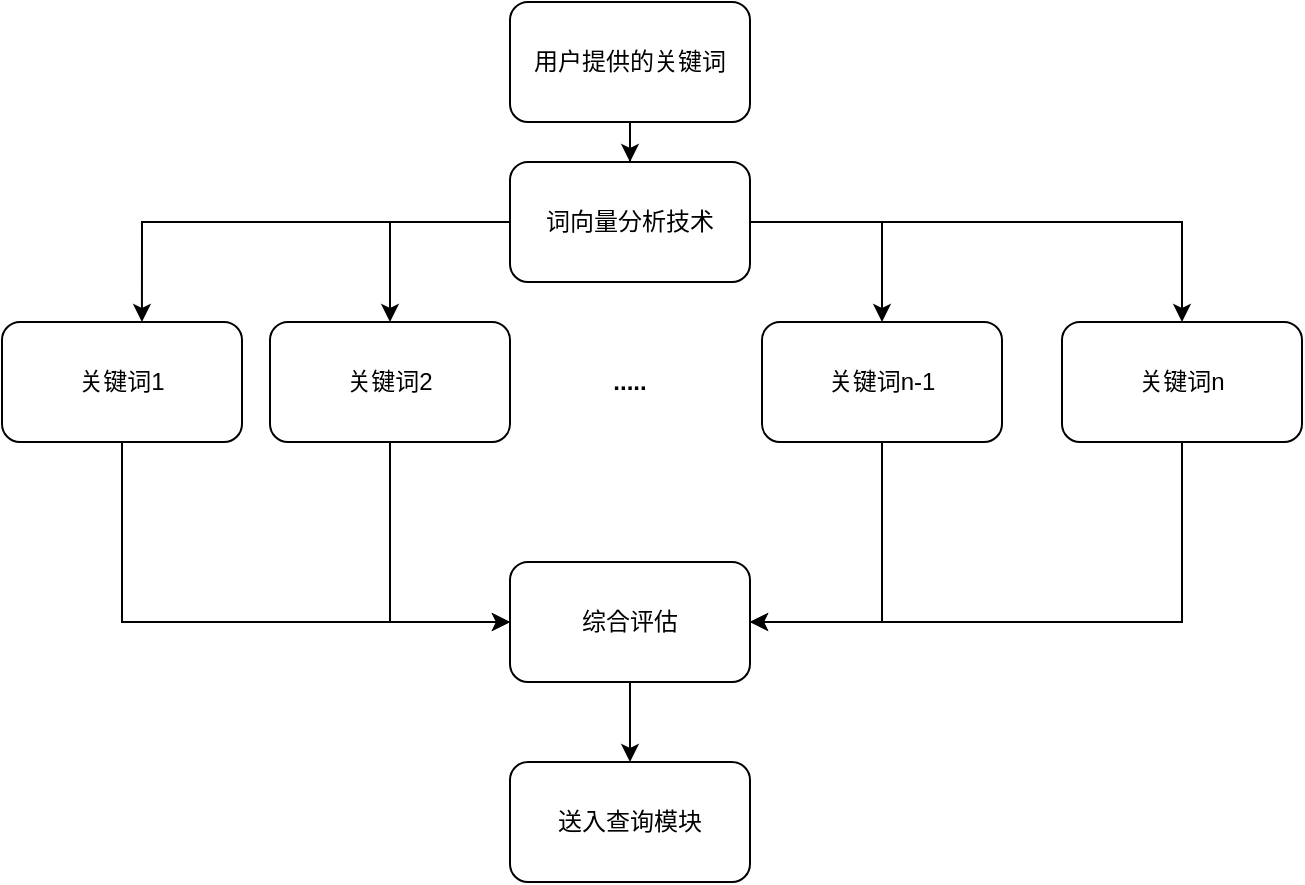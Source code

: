 <mxfile version="22.0.3" type="device">
  <diagram name="Page-1" id="6738sHdbZR6RLJx59H-w">
    <mxGraphModel dx="1007" dy="530" grid="1" gridSize="10" guides="1" tooltips="1" connect="1" arrows="1" fold="1" page="1" pageScale="1" pageWidth="827" pageHeight="1169" math="0" shadow="0">
      <root>
        <mxCell id="0" />
        <mxCell id="1" parent="0" />
        <mxCell id="8dxtVJAvq-MQs_CcbrjK-3" style="edgeStyle=orthogonalEdgeStyle;rounded=0;orthogonalLoop=1;jettySize=auto;html=1;entryX=0.5;entryY=0;entryDx=0;entryDy=0;" edge="1" parent="1" source="8dxtVJAvq-MQs_CcbrjK-1" target="8dxtVJAvq-MQs_CcbrjK-2">
          <mxGeometry relative="1" as="geometry" />
        </mxCell>
        <mxCell id="8dxtVJAvq-MQs_CcbrjK-1" value="用户提供的关键词" style="rounded=1;whiteSpace=wrap;html=1;" vertex="1" parent="1">
          <mxGeometry x="354" y="120" width="120" height="60" as="geometry" />
        </mxCell>
        <mxCell id="8dxtVJAvq-MQs_CcbrjK-11" style="edgeStyle=orthogonalEdgeStyle;rounded=0;orthogonalLoop=1;jettySize=auto;html=1;exitX=0;exitY=0.5;exitDx=0;exitDy=0;" edge="1" parent="1" source="8dxtVJAvq-MQs_CcbrjK-2" target="8dxtVJAvq-MQs_CcbrjK-4">
          <mxGeometry relative="1" as="geometry" />
        </mxCell>
        <mxCell id="8dxtVJAvq-MQs_CcbrjK-12" style="edgeStyle=orthogonalEdgeStyle;rounded=0;orthogonalLoop=1;jettySize=auto;html=1;entryX=0.5;entryY=0;entryDx=0;entryDy=0;" edge="1" parent="1" source="8dxtVJAvq-MQs_CcbrjK-2" target="8dxtVJAvq-MQs_CcbrjK-6">
          <mxGeometry relative="1" as="geometry" />
        </mxCell>
        <mxCell id="8dxtVJAvq-MQs_CcbrjK-13" style="edgeStyle=orthogonalEdgeStyle;rounded=0;orthogonalLoop=1;jettySize=auto;html=1;entryX=0.5;entryY=0;entryDx=0;entryDy=0;" edge="1" parent="1" source="8dxtVJAvq-MQs_CcbrjK-2" target="8dxtVJAvq-MQs_CcbrjK-5">
          <mxGeometry relative="1" as="geometry" />
        </mxCell>
        <mxCell id="8dxtVJAvq-MQs_CcbrjK-2" value="词向量分析技术" style="rounded=1;whiteSpace=wrap;html=1;" vertex="1" parent="1">
          <mxGeometry x="354" y="200" width="120" height="60" as="geometry" />
        </mxCell>
        <mxCell id="8dxtVJAvq-MQs_CcbrjK-18" style="edgeStyle=orthogonalEdgeStyle;rounded=0;orthogonalLoop=1;jettySize=auto;html=1;entryX=0;entryY=0.5;entryDx=0;entryDy=0;" edge="1" parent="1" source="8dxtVJAvq-MQs_CcbrjK-4" target="8dxtVJAvq-MQs_CcbrjK-15">
          <mxGeometry relative="1" as="geometry" />
        </mxCell>
        <mxCell id="8dxtVJAvq-MQs_CcbrjK-4" value="关键词2" style="rounded=1;whiteSpace=wrap;html=1;" vertex="1" parent="1">
          <mxGeometry x="234" y="280" width="120" height="60" as="geometry" />
        </mxCell>
        <mxCell id="8dxtVJAvq-MQs_CcbrjK-19" style="edgeStyle=orthogonalEdgeStyle;rounded=0;orthogonalLoop=1;jettySize=auto;html=1;entryX=1;entryY=0.5;entryDx=0;entryDy=0;" edge="1" parent="1" source="8dxtVJAvq-MQs_CcbrjK-5" target="8dxtVJAvq-MQs_CcbrjK-15">
          <mxGeometry relative="1" as="geometry">
            <Array as="points">
              <mxPoint x="540" y="430" />
            </Array>
          </mxGeometry>
        </mxCell>
        <mxCell id="8dxtVJAvq-MQs_CcbrjK-5" value="关键词n-1" style="rounded=1;whiteSpace=wrap;html=1;" vertex="1" parent="1">
          <mxGeometry x="480" y="280" width="120" height="60" as="geometry" />
        </mxCell>
        <mxCell id="8dxtVJAvq-MQs_CcbrjK-20" style="edgeStyle=orthogonalEdgeStyle;rounded=0;orthogonalLoop=1;jettySize=auto;html=1;entryX=1;entryY=0.5;entryDx=0;entryDy=0;" edge="1" parent="1" source="8dxtVJAvq-MQs_CcbrjK-6" target="8dxtVJAvq-MQs_CcbrjK-15">
          <mxGeometry relative="1" as="geometry">
            <Array as="points">
              <mxPoint x="690" y="430" />
            </Array>
          </mxGeometry>
        </mxCell>
        <mxCell id="8dxtVJAvq-MQs_CcbrjK-6" value="关键词n" style="rounded=1;whiteSpace=wrap;html=1;" vertex="1" parent="1">
          <mxGeometry x="630" y="280" width="120" height="60" as="geometry" />
        </mxCell>
        <mxCell id="8dxtVJAvq-MQs_CcbrjK-17" style="edgeStyle=orthogonalEdgeStyle;rounded=0;orthogonalLoop=1;jettySize=auto;html=1;entryX=0;entryY=0.5;entryDx=0;entryDy=0;" edge="1" parent="1" source="8dxtVJAvq-MQs_CcbrjK-7" target="8dxtVJAvq-MQs_CcbrjK-15">
          <mxGeometry relative="1" as="geometry">
            <Array as="points">
              <mxPoint x="160" y="430" />
            </Array>
          </mxGeometry>
        </mxCell>
        <mxCell id="8dxtVJAvq-MQs_CcbrjK-7" value="关键词1" style="rounded=1;whiteSpace=wrap;html=1;" vertex="1" parent="1">
          <mxGeometry x="100" y="280" width="120" height="60" as="geometry" />
        </mxCell>
        <mxCell id="8dxtVJAvq-MQs_CcbrjK-8" value="&lt;b&gt;.....&lt;/b&gt;" style="text;html=1;strokeColor=none;fillColor=none;align=center;verticalAlign=middle;whiteSpace=wrap;rounded=0;" vertex="1" parent="1">
          <mxGeometry x="384" y="295" width="60" height="30" as="geometry" />
        </mxCell>
        <mxCell id="8dxtVJAvq-MQs_CcbrjK-9" style="edgeStyle=orthogonalEdgeStyle;rounded=0;orthogonalLoop=1;jettySize=auto;html=1;entryX=0.583;entryY=0;entryDx=0;entryDy=0;entryPerimeter=0;" edge="1" parent="1" source="8dxtVJAvq-MQs_CcbrjK-2" target="8dxtVJAvq-MQs_CcbrjK-7">
          <mxGeometry relative="1" as="geometry" />
        </mxCell>
        <mxCell id="8dxtVJAvq-MQs_CcbrjK-23" style="edgeStyle=orthogonalEdgeStyle;rounded=0;orthogonalLoop=1;jettySize=auto;html=1;" edge="1" parent="1" source="8dxtVJAvq-MQs_CcbrjK-15" target="8dxtVJAvq-MQs_CcbrjK-22">
          <mxGeometry relative="1" as="geometry" />
        </mxCell>
        <mxCell id="8dxtVJAvq-MQs_CcbrjK-15" value="综合评估" style="rounded=1;whiteSpace=wrap;html=1;" vertex="1" parent="1">
          <mxGeometry x="354" y="400" width="120" height="60" as="geometry" />
        </mxCell>
        <mxCell id="8dxtVJAvq-MQs_CcbrjK-22" value="送入查询模块" style="rounded=1;whiteSpace=wrap;html=1;" vertex="1" parent="1">
          <mxGeometry x="354" y="500" width="120" height="60" as="geometry" />
        </mxCell>
      </root>
    </mxGraphModel>
  </diagram>
</mxfile>
